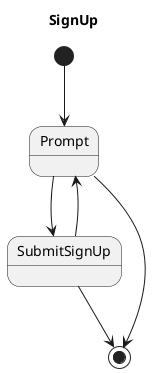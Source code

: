 @startuml

title SignUp

[*] --> Prompt

Prompt --> SubmitSignUp

SubmitSignUp --> Prompt

Prompt --> [*]
SubmitSignUp --> [*]

@enduml
